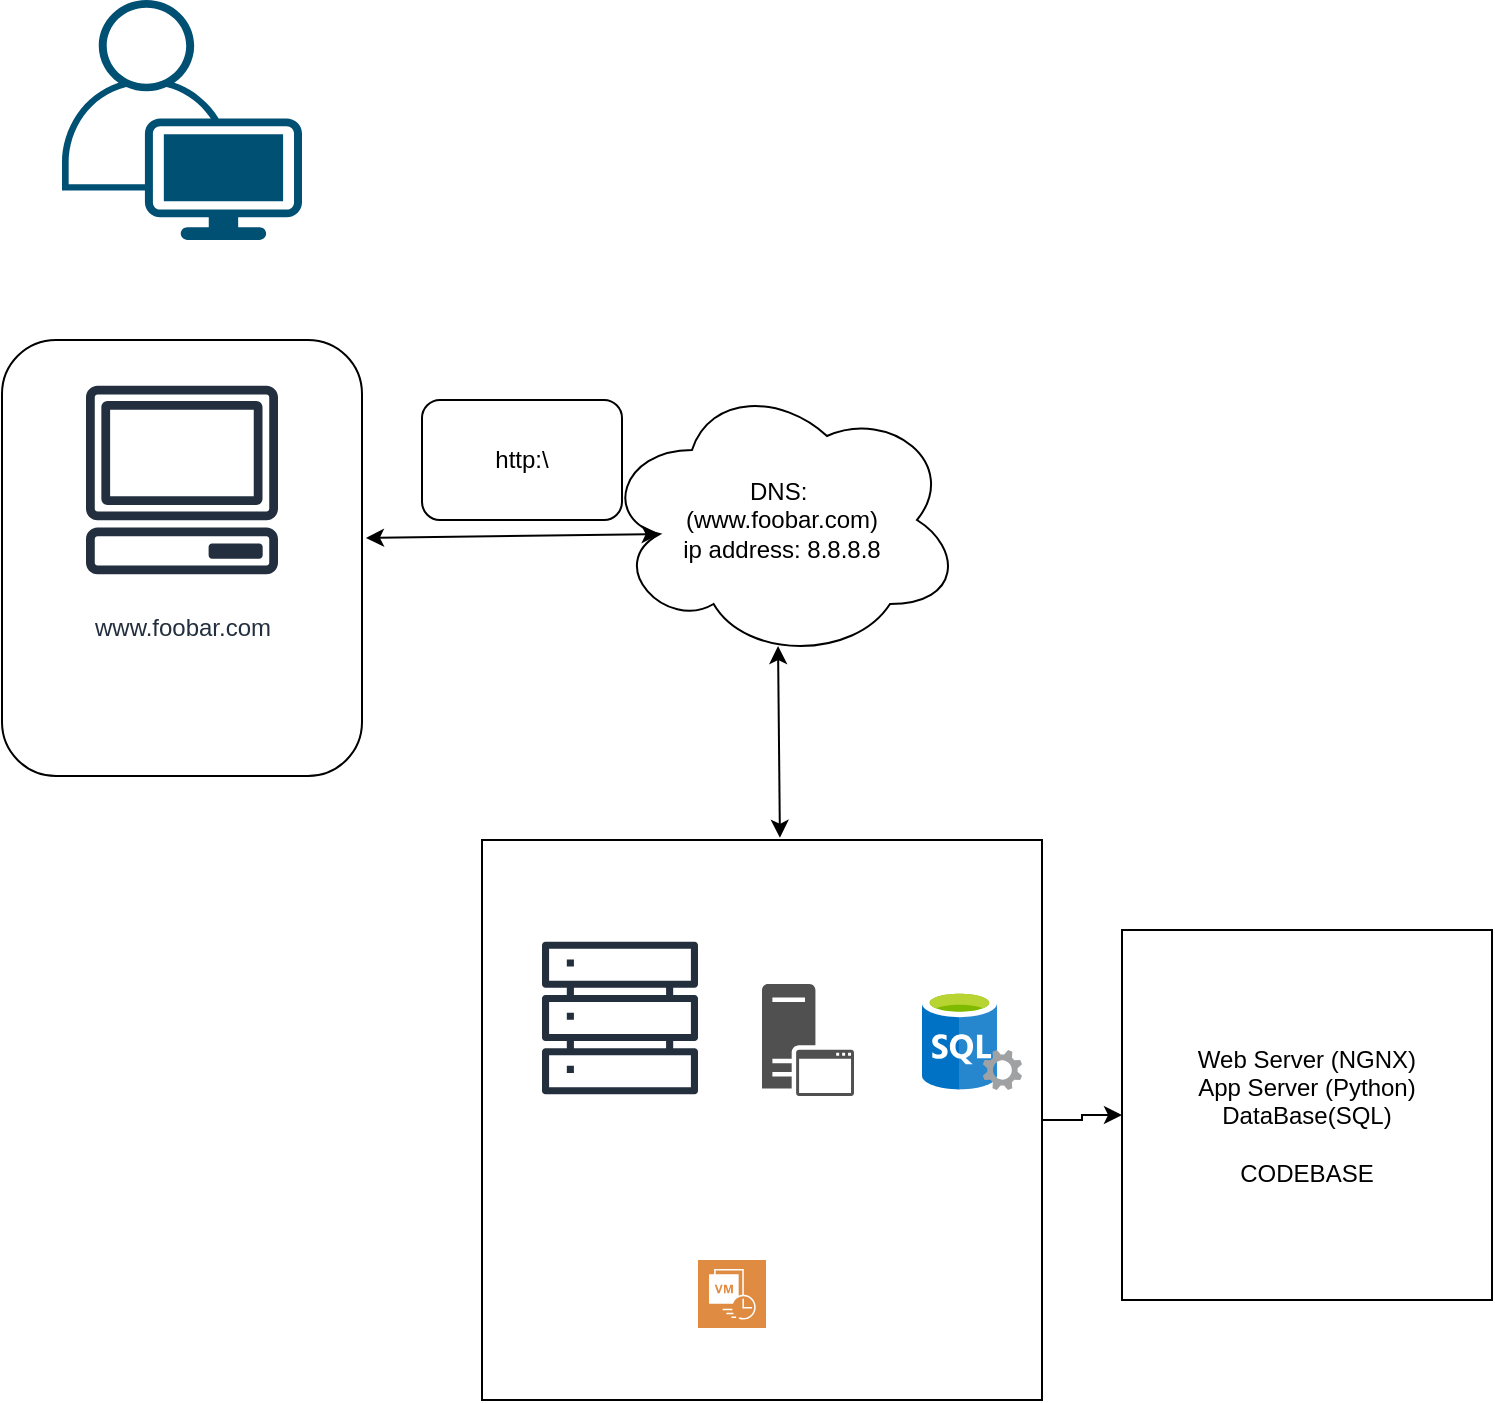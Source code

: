 <mxfile version="24.2.1" type="github">
  <diagram name="Page-1" id="348xRaatX3WtSx5Au7U1">
    <mxGraphModel dx="1434" dy="942" grid="1" gridSize="10" guides="1" tooltips="1" connect="1" arrows="1" fold="1" page="1" pageScale="1" pageWidth="850" pageHeight="1100" math="0" shadow="0">
      <root>
        <mxCell id="0" />
        <mxCell id="1" parent="0" />
        <mxCell id="0fuhWGdhiLnmkcCZKIHe-1" value="" style="rounded=1;whiteSpace=wrap;html=1;" vertex="1" parent="1">
          <mxGeometry x="20" y="180" width="180" height="218" as="geometry" />
        </mxCell>
        <mxCell id="0fuhWGdhiLnmkcCZKIHe-2" value="&lt;div&gt;DNS:&amp;nbsp;&lt;/div&gt;&lt;div&gt;(www.foobar.com)&lt;/div&gt;&lt;div&gt;ip address: 8.8.8.8&lt;br&gt;&lt;/div&gt;" style="ellipse;shape=cloud;whiteSpace=wrap;html=1;" vertex="1" parent="1">
          <mxGeometry x="320" y="200" width="180" height="140" as="geometry" />
        </mxCell>
        <mxCell id="0fuhWGdhiLnmkcCZKIHe-4" value="" style="endArrow=classic;startArrow=classic;html=1;rounded=0;entryX=0.16;entryY=0.55;entryDx=0;entryDy=0;entryPerimeter=0;exitX=1.011;exitY=0.454;exitDx=0;exitDy=0;exitPerimeter=0;" edge="1" parent="1" source="0fuhWGdhiLnmkcCZKIHe-1" target="0fuhWGdhiLnmkcCZKIHe-2">
          <mxGeometry width="50" height="50" relative="1" as="geometry">
            <mxPoint x="210" y="277" as="sourcePoint" />
            <mxPoint x="348.8" y="272.5" as="targetPoint" />
          </mxGeometry>
        </mxCell>
        <mxCell id="0fuhWGdhiLnmkcCZKIHe-6" value="" style="endArrow=classic;startArrow=classic;html=1;rounded=0;exitX=0.532;exitY=-0.004;exitDx=0;exitDy=0;exitPerimeter=0;entryX=0.489;entryY=0.95;entryDx=0;entryDy=0;entryPerimeter=0;" edge="1" parent="1" source="0fuhWGdhiLnmkcCZKIHe-7" target="0fuhWGdhiLnmkcCZKIHe-2">
          <mxGeometry width="50" height="50" relative="1" as="geometry">
            <mxPoint x="383" y="440" as="sourcePoint" />
            <mxPoint x="450" y="460" as="targetPoint" />
          </mxGeometry>
        </mxCell>
        <mxCell id="0fuhWGdhiLnmkcCZKIHe-16" style="edgeStyle=orthogonalEdgeStyle;rounded=0;orthogonalLoop=1;jettySize=auto;html=1;exitX=1;exitY=0.5;exitDx=0;exitDy=0;entryX=0;entryY=0.5;entryDx=0;entryDy=0;" edge="1" parent="1" source="0fuhWGdhiLnmkcCZKIHe-7" target="0fuhWGdhiLnmkcCZKIHe-14">
          <mxGeometry relative="1" as="geometry" />
        </mxCell>
        <mxCell id="0fuhWGdhiLnmkcCZKIHe-7" value="" style="whiteSpace=wrap;html=1;aspect=fixed;" vertex="1" parent="1">
          <mxGeometry x="260" y="430" width="280" height="280" as="geometry" />
        </mxCell>
        <mxCell id="0fuhWGdhiLnmkcCZKIHe-8" value="" style="image;sketch=0;aspect=fixed;html=1;points=[];align=center;fontSize=12;image=img/lib/mscae/SQL_Servers.svg;" vertex="1" parent="1">
          <mxGeometry x="480" y="505" width="50" height="50" as="geometry" />
        </mxCell>
        <mxCell id="0fuhWGdhiLnmkcCZKIHe-9" value="" style="sketch=0;outlineConnect=0;fontColor=#232F3E;gradientColor=none;fillColor=#232F3D;strokeColor=none;dashed=0;verticalLabelPosition=bottom;verticalAlign=top;align=center;html=1;fontSize=12;fontStyle=0;aspect=fixed;pointerEvents=1;shape=mxgraph.aws4.servers;" vertex="1" parent="1">
          <mxGeometry x="290" y="480" width="78" height="78" as="geometry" />
        </mxCell>
        <mxCell id="0fuhWGdhiLnmkcCZKIHe-10" value="" style="sketch=0;pointerEvents=1;shadow=0;dashed=0;html=1;strokeColor=none;fillColor=#505050;labelPosition=center;verticalLabelPosition=bottom;verticalAlign=top;outlineConnect=0;align=center;shape=mxgraph.office.servers.application_server;" vertex="1" parent="1">
          <mxGeometry x="400" y="502" width="46" height="56" as="geometry" />
        </mxCell>
        <mxCell id="0fuhWGdhiLnmkcCZKIHe-11" value="" style="sketch=0;pointerEvents=1;shadow=0;dashed=0;html=1;strokeColor=none;fillColor=#DF8C42;labelPosition=center;verticalLabelPosition=bottom;verticalAlign=top;align=center;outlineConnect=0;shape=mxgraph.veeam2.cdp;" vertex="1" parent="1">
          <mxGeometry x="368" y="640" width="34" height="34" as="geometry" />
        </mxCell>
        <UserObject label="www.foobar.com" id="0fuhWGdhiLnmkcCZKIHe-13">
          <mxCell style="sketch=0;outlineConnect=0;fontColor=#232F3E;gradientColor=none;strokeColor=#232F3E;fillColor=#ffffff;dashed=0;verticalLabelPosition=bottom;verticalAlign=top;align=center;html=1;fontSize=12;fontStyle=0;aspect=fixed;shape=mxgraph.aws4.resourceIcon;resIcon=mxgraph.aws4.client;" vertex="1" parent="1">
            <mxGeometry x="50" y="190" width="120" height="120" as="geometry" />
          </mxCell>
        </UserObject>
        <mxCell id="0fuhWGdhiLnmkcCZKIHe-14" value="&lt;div&gt;Web Server (NGNX)&lt;/div&gt;&lt;div&gt;App Server (Python)&lt;/div&gt;&lt;div&gt;DataBase(SQL)&lt;/div&gt;&lt;div&gt;&lt;br&gt;&lt;/div&gt;&lt;div&gt;CODEBASE&lt;br&gt;&lt;/div&gt;" style="whiteSpace=wrap;html=1;aspect=fixed;" vertex="1" parent="1">
          <mxGeometry x="580" y="475" width="185" height="185" as="geometry" />
        </mxCell>
        <mxCell id="0fuhWGdhiLnmkcCZKIHe-18" value="" style="points=[[0.35,0,0],[0.98,0.51,0],[1,0.71,0],[0.67,1,0],[0,0.795,0],[0,0.65,0]];verticalLabelPosition=bottom;sketch=0;html=1;verticalAlign=top;aspect=fixed;align=center;pointerEvents=1;shape=mxgraph.cisco19.user;fillColor=#005073;strokeColor=none;" vertex="1" parent="1">
          <mxGeometry x="50" y="10" width="120" height="120" as="geometry" />
        </mxCell>
        <mxCell id="0fuhWGdhiLnmkcCZKIHe-23" value="http:\\" style="rounded=1;whiteSpace=wrap;html=1;" vertex="1" parent="1">
          <mxGeometry x="230" y="210" width="100" height="60" as="geometry" />
        </mxCell>
      </root>
    </mxGraphModel>
  </diagram>
</mxfile>
